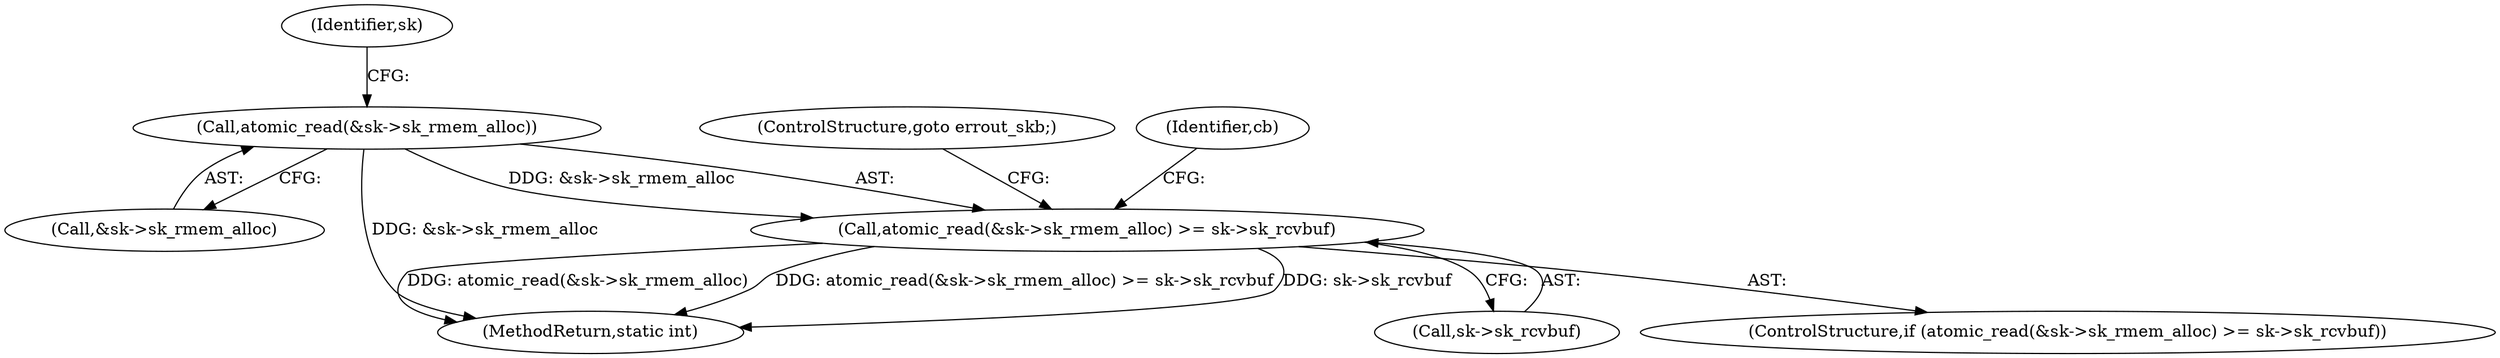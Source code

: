 digraph "0_linux_92964c79b357efd980812c4de5c1fd2ec8bb5520@API" {
"1000142" [label="(Call,atomic_read(&sk->sk_rmem_alloc))"];
"1000141" [label="(Call,atomic_read(&sk->sk_rmem_alloc) >= sk->sk_rcvbuf)"];
"1000147" [label="(Call,sk->sk_rcvbuf)"];
"1000150" [label="(ControlStructure,goto errout_skb;)"];
"1000152" [label="(Identifier,cb)"];
"1000142" [label="(Call,atomic_read(&sk->sk_rmem_alloc))"];
"1000148" [label="(Identifier,sk)"];
"1000143" [label="(Call,&sk->sk_rmem_alloc)"];
"1000141" [label="(Call,atomic_read(&sk->sk_rmem_alloc) >= sk->sk_rcvbuf)"];
"1000310" [label="(MethodReturn,static int)"];
"1000140" [label="(ControlStructure,if (atomic_read(&sk->sk_rmem_alloc) >= sk->sk_rcvbuf))"];
"1000142" -> "1000141"  [label="AST: "];
"1000142" -> "1000143"  [label="CFG: "];
"1000143" -> "1000142"  [label="AST: "];
"1000148" -> "1000142"  [label="CFG: "];
"1000142" -> "1000310"  [label="DDG: &sk->sk_rmem_alloc"];
"1000142" -> "1000141"  [label="DDG: &sk->sk_rmem_alloc"];
"1000141" -> "1000140"  [label="AST: "];
"1000141" -> "1000147"  [label="CFG: "];
"1000147" -> "1000141"  [label="AST: "];
"1000150" -> "1000141"  [label="CFG: "];
"1000152" -> "1000141"  [label="CFG: "];
"1000141" -> "1000310"  [label="DDG: atomic_read(&sk->sk_rmem_alloc)"];
"1000141" -> "1000310"  [label="DDG: atomic_read(&sk->sk_rmem_alloc) >= sk->sk_rcvbuf"];
"1000141" -> "1000310"  [label="DDG: sk->sk_rcvbuf"];
}
